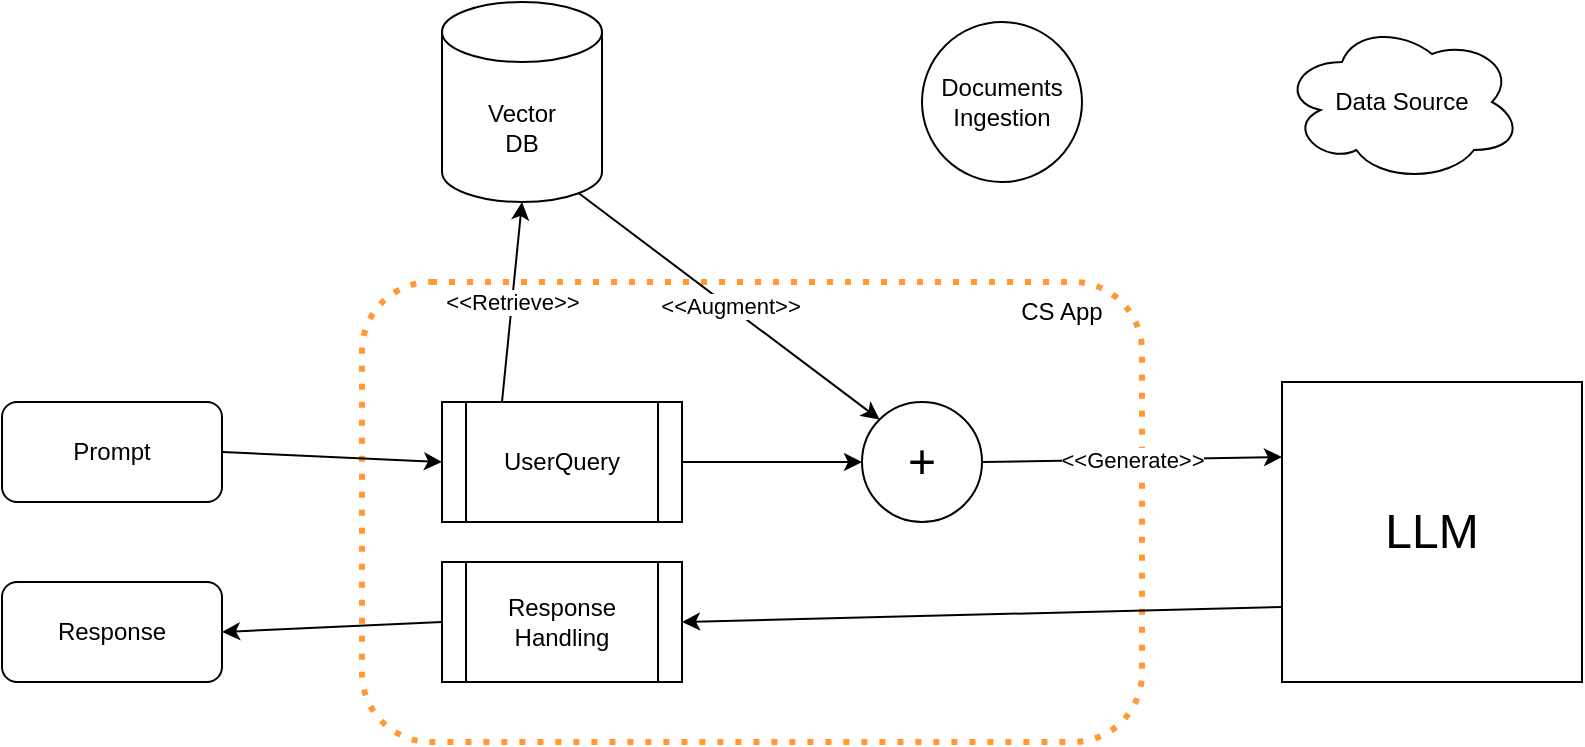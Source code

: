 <mxfile version="27.1.4">
  <diagram name="Page-1" id="WYxAkq7we-49aJHio08b">
    <mxGraphModel dx="1426" dy="743" grid="1" gridSize="10" guides="1" tooltips="1" connect="1" arrows="1" fold="1" page="1" pageScale="1" pageWidth="850" pageHeight="1100" math="0" shadow="0">
      <root>
        <mxCell id="0" />
        <mxCell id="1" parent="0" />
        <mxCell id="W-EM58wJrJDfyjyYKX9C-1" value="Prompt" style="rounded=1;whiteSpace=wrap;html=1;" vertex="1" parent="1">
          <mxGeometry x="20" y="230" width="110" height="50" as="geometry" />
        </mxCell>
        <mxCell id="W-EM58wJrJDfyjyYKX9C-2" value="Response" style="rounded=1;whiteSpace=wrap;html=1;" vertex="1" parent="1">
          <mxGeometry x="20" y="320" width="110" height="50" as="geometry" />
        </mxCell>
        <mxCell id="W-EM58wJrJDfyjyYKX9C-3" value="&lt;font style=&quot;font-size: 24px;&quot;&gt;LLM&lt;/font&gt;" style="whiteSpace=wrap;html=1;aspect=fixed;" vertex="1" parent="1">
          <mxGeometry x="660" y="220" width="150" height="150" as="geometry" />
        </mxCell>
        <mxCell id="W-EM58wJrJDfyjyYKX9C-4" value="Vector&lt;div&gt;DB&lt;/div&gt;" style="shape=cylinder3;whiteSpace=wrap;html=1;boundedLbl=1;backgroundOutline=1;size=15;" vertex="1" parent="1">
          <mxGeometry x="240" y="30" width="80" height="100" as="geometry" />
        </mxCell>
        <mxCell id="W-EM58wJrJDfyjyYKX9C-5" value="" style="rounded=1;whiteSpace=wrap;html=1;dashed=1;dashPattern=1 2;strokeColor=#FF9933;strokeWidth=3;" vertex="1" parent="1">
          <mxGeometry x="200" y="170" width="390" height="230" as="geometry" />
        </mxCell>
        <mxCell id="W-EM58wJrJDfyjyYKX9C-8" value="CS App" style="text;html=1;align=center;verticalAlign=middle;whiteSpace=wrap;rounded=0;" vertex="1" parent="1">
          <mxGeometry x="520" y="170" width="60" height="30" as="geometry" />
        </mxCell>
        <mxCell id="W-EM58wJrJDfyjyYKX9C-9" value="Data Source" style="ellipse;shape=cloud;whiteSpace=wrap;html=1;" vertex="1" parent="1">
          <mxGeometry x="660" y="40" width="120" height="80" as="geometry" />
        </mxCell>
        <mxCell id="W-EM58wJrJDfyjyYKX9C-10" value="Documents&lt;div&gt;Ingestion&lt;/div&gt;" style="ellipse;whiteSpace=wrap;html=1;aspect=fixed;" vertex="1" parent="1">
          <mxGeometry x="480" y="40" width="80" height="80" as="geometry" />
        </mxCell>
        <mxCell id="W-EM58wJrJDfyjyYKX9C-11" value="UserQuery" style="shape=process;whiteSpace=wrap;html=1;backgroundOutline=1;" vertex="1" parent="1">
          <mxGeometry x="240" y="230" width="120" height="60" as="geometry" />
        </mxCell>
        <mxCell id="W-EM58wJrJDfyjyYKX9C-16" value="" style="endArrow=classic;html=1;rounded=0;entryX=0.5;entryY=1;entryDx=0;entryDy=0;entryPerimeter=0;exitX=0.25;exitY=0;exitDx=0;exitDy=0;" edge="1" parent="1" source="W-EM58wJrJDfyjyYKX9C-11" target="W-EM58wJrJDfyjyYKX9C-4">
          <mxGeometry relative="1" as="geometry">
            <mxPoint x="260" y="380" as="sourcePoint" />
            <mxPoint x="360" y="380" as="targetPoint" />
          </mxGeometry>
        </mxCell>
        <mxCell id="W-EM58wJrJDfyjyYKX9C-17" value="&amp;lt;&amp;lt;Retrieve&amp;gt;&amp;gt;" style="edgeLabel;resizable=0;html=1;;align=center;verticalAlign=middle;" connectable="0" vertex="1" parent="W-EM58wJrJDfyjyYKX9C-16">
          <mxGeometry relative="1" as="geometry" />
        </mxCell>
        <mxCell id="W-EM58wJrJDfyjyYKX9C-20" value="&lt;font style=&quot;font-size: 24px;&quot;&gt;+&lt;/font&gt;" style="ellipse;whiteSpace=wrap;html=1;aspect=fixed;" vertex="1" parent="1">
          <mxGeometry x="450" y="230" width="60" height="60" as="geometry" />
        </mxCell>
        <mxCell id="W-EM58wJrJDfyjyYKX9C-21" value="" style="endArrow=classic;html=1;rounded=0;entryX=0;entryY=0;entryDx=0;entryDy=0;exitX=0.855;exitY=1;exitDx=0;exitDy=-4.35;exitPerimeter=0;" edge="1" parent="1" source="W-EM58wJrJDfyjyYKX9C-4" target="W-EM58wJrJDfyjyYKX9C-20">
          <mxGeometry relative="1" as="geometry">
            <mxPoint x="260" y="380" as="sourcePoint" />
            <mxPoint x="360" y="380" as="targetPoint" />
          </mxGeometry>
        </mxCell>
        <mxCell id="W-EM58wJrJDfyjyYKX9C-22" value="&amp;lt;&amp;lt;Augment&amp;gt;&amp;gt;" style="edgeLabel;resizable=0;html=1;;align=center;verticalAlign=middle;" connectable="0" vertex="1" parent="W-EM58wJrJDfyjyYKX9C-21">
          <mxGeometry relative="1" as="geometry" />
        </mxCell>
        <mxCell id="W-EM58wJrJDfyjyYKX9C-26" value="" style="endArrow=classic;html=1;rounded=0;entryX=0;entryY=0.5;entryDx=0;entryDy=0;exitX=1;exitY=0.5;exitDx=0;exitDy=0;" edge="1" parent="1" source="W-EM58wJrJDfyjyYKX9C-11" target="W-EM58wJrJDfyjyYKX9C-20">
          <mxGeometry width="50" height="50" relative="1" as="geometry">
            <mxPoint x="280" y="400" as="sourcePoint" />
            <mxPoint x="330" y="350" as="targetPoint" />
          </mxGeometry>
        </mxCell>
        <mxCell id="W-EM58wJrJDfyjyYKX9C-28" value="" style="endArrow=classic;html=1;rounded=0;entryX=0;entryY=0.25;entryDx=0;entryDy=0;exitX=1;exitY=0.5;exitDx=0;exitDy=0;" edge="1" parent="1" source="W-EM58wJrJDfyjyYKX9C-20" target="W-EM58wJrJDfyjyYKX9C-3">
          <mxGeometry relative="1" as="geometry">
            <mxPoint x="260" y="380" as="sourcePoint" />
            <mxPoint x="360" y="380" as="targetPoint" />
          </mxGeometry>
        </mxCell>
        <mxCell id="W-EM58wJrJDfyjyYKX9C-29" value="&amp;lt;&amp;lt;Generate&amp;gt;&amp;gt;" style="edgeLabel;resizable=0;html=1;;align=center;verticalAlign=middle;" connectable="0" vertex="1" parent="W-EM58wJrJDfyjyYKX9C-28">
          <mxGeometry relative="1" as="geometry" />
        </mxCell>
        <mxCell id="W-EM58wJrJDfyjyYKX9C-30" value="Response&lt;br&gt;Handling" style="shape=process;whiteSpace=wrap;html=1;backgroundOutline=1;" vertex="1" parent="1">
          <mxGeometry x="240" y="310" width="120" height="60" as="geometry" />
        </mxCell>
        <mxCell id="W-EM58wJrJDfyjyYKX9C-31" value="" style="endArrow=classic;html=1;rounded=0;exitX=0;exitY=0.75;exitDx=0;exitDy=0;entryX=1;entryY=0.5;entryDx=0;entryDy=0;" edge="1" parent="1" source="W-EM58wJrJDfyjyYKX9C-3" target="W-EM58wJrJDfyjyYKX9C-30">
          <mxGeometry width="50" height="50" relative="1" as="geometry">
            <mxPoint x="280" y="400" as="sourcePoint" />
            <mxPoint x="330" y="350" as="targetPoint" />
          </mxGeometry>
        </mxCell>
        <mxCell id="W-EM58wJrJDfyjyYKX9C-32" value="" style="endArrow=classic;html=1;rounded=0;entryX=1;entryY=0.5;entryDx=0;entryDy=0;exitX=0;exitY=0.5;exitDx=0;exitDy=0;" edge="1" parent="1" source="W-EM58wJrJDfyjyYKX9C-30" target="W-EM58wJrJDfyjyYKX9C-2">
          <mxGeometry width="50" height="50" relative="1" as="geometry">
            <mxPoint x="300" y="470" as="sourcePoint" />
            <mxPoint x="350" y="420" as="targetPoint" />
          </mxGeometry>
        </mxCell>
        <mxCell id="W-EM58wJrJDfyjyYKX9C-33" value="" style="endArrow=classic;html=1;rounded=0;entryX=0;entryY=0.5;entryDx=0;entryDy=0;exitX=1;exitY=0.5;exitDx=0;exitDy=0;" edge="1" parent="1" source="W-EM58wJrJDfyjyYKX9C-1" target="W-EM58wJrJDfyjyYKX9C-11">
          <mxGeometry width="50" height="50" relative="1" as="geometry">
            <mxPoint x="100" y="500" as="sourcePoint" />
            <mxPoint x="150" y="450" as="targetPoint" />
          </mxGeometry>
        </mxCell>
      </root>
    </mxGraphModel>
  </diagram>
</mxfile>
